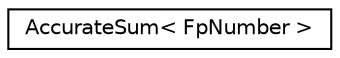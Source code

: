 digraph "Graphical Class Hierarchy"
{
 // LATEX_PDF_SIZE
  edge [fontname="Helvetica",fontsize="10",labelfontname="Helvetica",labelfontsize="10"];
  node [fontname="Helvetica",fontsize="10",shape=record];
  rankdir="LR";
  Node0 [label="AccurateSum\< FpNumber \>",height=0.2,width=0.4,color="black", fillcolor="white", style="filled",URL="$classoperations__research_1_1_accurate_sum.html",tooltip=" "];
}
